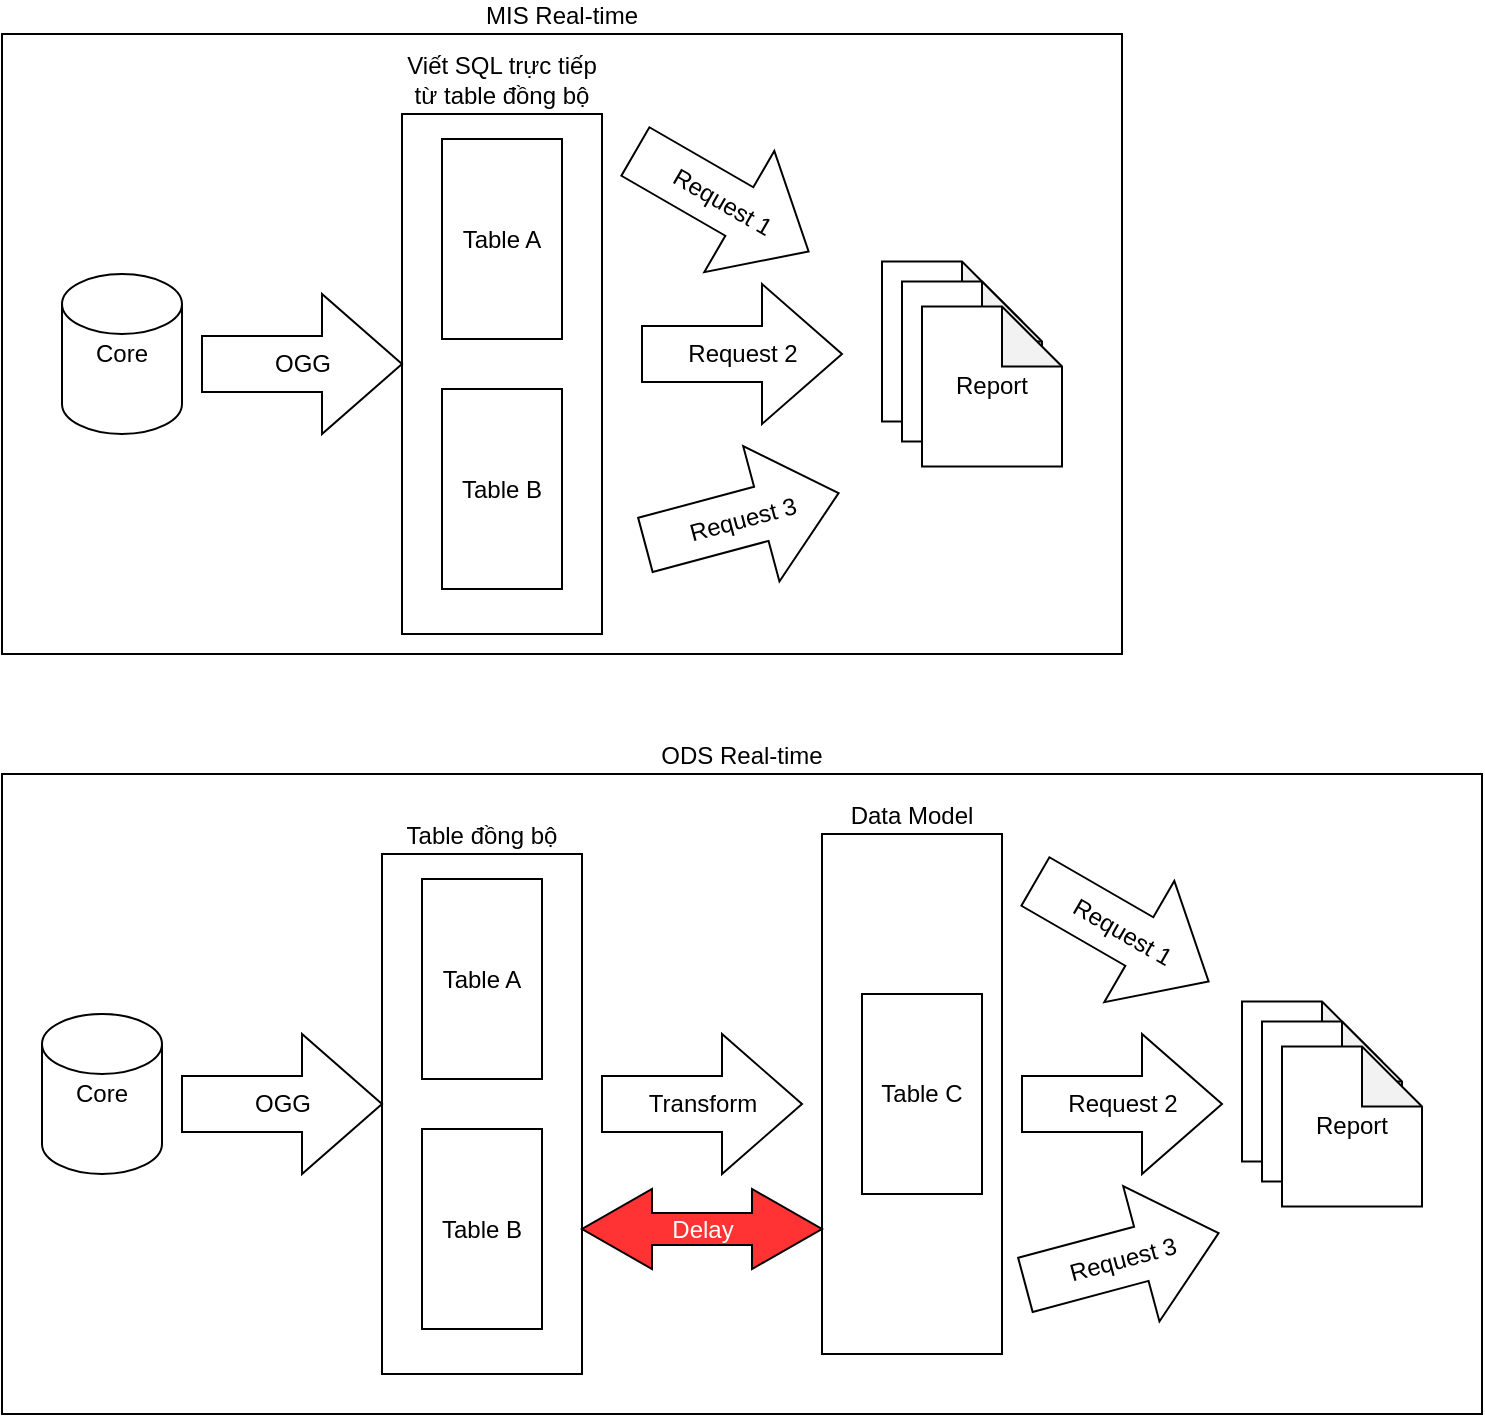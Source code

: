 <mxfile version="13.6.5" type="github">
  <diagram id="92LHDnlhog-rTB5X18ZB" name="Page-1">
    <mxGraphModel dx="1186" dy="545" grid="1" gridSize="10" guides="1" tooltips="1" connect="1" arrows="1" fold="1" page="1" pageScale="1" pageWidth="1100" pageHeight="850" math="0" shadow="0">
      <root>
        <mxCell id="0" />
        <mxCell id="1" parent="0" />
        <mxCell id="ZqXkNeLnrpwS1GuoVyIx-14" value="MIS Real-time" style="rounded=0;whiteSpace=wrap;html=1;labelPosition=center;verticalLabelPosition=top;align=center;verticalAlign=bottom;" vertex="1" parent="1">
          <mxGeometry x="20" y="40" width="560" height="310" as="geometry" />
        </mxCell>
        <mxCell id="ZqXkNeLnrpwS1GuoVyIx-12" value="Viết SQL trực tiếp từ table đồng bộ" style="rounded=0;whiteSpace=wrap;html=1;labelPosition=center;verticalLabelPosition=top;align=center;verticalAlign=bottom;" vertex="1" parent="1">
          <mxGeometry x="220" y="80" width="100" height="260" as="geometry" />
        </mxCell>
        <mxCell id="ZqXkNeLnrpwS1GuoVyIx-1" value="Core" style="shape=cylinder2;whiteSpace=wrap;html=1;boundedLbl=1;backgroundOutline=1;size=15;" vertex="1" parent="1">
          <mxGeometry x="50" y="160" width="60" height="80" as="geometry" />
        </mxCell>
        <mxCell id="ZqXkNeLnrpwS1GuoVyIx-5" value="OGG" style="html=1;shadow=0;dashed=0;align=center;verticalAlign=middle;shape=mxgraph.arrows2.arrow;dy=0.6;dx=40;notch=0;" vertex="1" parent="1">
          <mxGeometry x="120" y="170" width="100" height="70" as="geometry" />
        </mxCell>
        <mxCell id="ZqXkNeLnrpwS1GuoVyIx-9" value="Table A" style="rounded=0;whiteSpace=wrap;html=1;" vertex="1" parent="1">
          <mxGeometry x="240" y="92.5" width="60" height="100" as="geometry" />
        </mxCell>
        <mxCell id="ZqXkNeLnrpwS1GuoVyIx-11" value="Table B" style="rounded=0;whiteSpace=wrap;html=1;" vertex="1" parent="1">
          <mxGeometry x="240" y="217.5" width="60" height="100" as="geometry" />
        </mxCell>
        <mxCell id="ZqXkNeLnrpwS1GuoVyIx-13" value="Request 1" style="html=1;shadow=0;dashed=0;align=center;verticalAlign=middle;shape=mxgraph.arrows2.arrow;dy=0.6;dx=40;notch=0;rotation=30;" vertex="1" parent="1">
          <mxGeometry x="330" y="88.75" width="100" height="70" as="geometry" />
        </mxCell>
        <mxCell id="ZqXkNeLnrpwS1GuoVyIx-15" value="ODS Real-time" style="rounded=0;whiteSpace=wrap;html=1;labelPosition=center;verticalLabelPosition=top;align=center;verticalAlign=bottom;" vertex="1" parent="1">
          <mxGeometry x="20" y="410" width="740" height="320" as="geometry" />
        </mxCell>
        <mxCell id="ZqXkNeLnrpwS1GuoVyIx-16" value="Table đồng bộ" style="rounded=0;whiteSpace=wrap;html=1;labelPosition=center;verticalLabelPosition=top;align=center;verticalAlign=bottom;" vertex="1" parent="1">
          <mxGeometry x="210" y="450" width="100" height="260" as="geometry" />
        </mxCell>
        <mxCell id="ZqXkNeLnrpwS1GuoVyIx-17" value="Core" style="shape=cylinder2;whiteSpace=wrap;html=1;boundedLbl=1;backgroundOutline=1;size=15;" vertex="1" parent="1">
          <mxGeometry x="40" y="530" width="60" height="80" as="geometry" />
        </mxCell>
        <mxCell id="ZqXkNeLnrpwS1GuoVyIx-18" value="OGG" style="html=1;shadow=0;dashed=0;align=center;verticalAlign=middle;shape=mxgraph.arrows2.arrow;dy=0.6;dx=40;notch=0;" vertex="1" parent="1">
          <mxGeometry x="110" y="540" width="100" height="70" as="geometry" />
        </mxCell>
        <mxCell id="ZqXkNeLnrpwS1GuoVyIx-19" value="Table A" style="rounded=0;whiteSpace=wrap;html=1;" vertex="1" parent="1">
          <mxGeometry x="230" y="462.5" width="60" height="100" as="geometry" />
        </mxCell>
        <mxCell id="ZqXkNeLnrpwS1GuoVyIx-20" value="Report 1" style="shape=note;whiteSpace=wrap;html=1;backgroundOutline=1;darkOpacity=0.05;" vertex="1" parent="1">
          <mxGeometry x="640" y="523.75" width="70" height="80" as="geometry" />
        </mxCell>
        <mxCell id="ZqXkNeLnrpwS1GuoVyIx-21" value="Table B" style="rounded=0;whiteSpace=wrap;html=1;" vertex="1" parent="1">
          <mxGeometry x="230" y="587.5" width="60" height="100" as="geometry" />
        </mxCell>
        <mxCell id="ZqXkNeLnrpwS1GuoVyIx-22" value="Request 2" style="html=1;shadow=0;dashed=0;align=center;verticalAlign=middle;shape=mxgraph.arrows2.arrow;dy=0.6;dx=40;notch=0;" vertex="1" parent="1">
          <mxGeometry x="530" y="540" width="100" height="70" as="geometry" />
        </mxCell>
        <mxCell id="ZqXkNeLnrpwS1GuoVyIx-23" value="Data Model" style="rounded=0;whiteSpace=wrap;html=1;labelPosition=center;verticalLabelPosition=top;align=center;verticalAlign=bottom;" vertex="1" parent="1">
          <mxGeometry x="430" y="440" width="90" height="260" as="geometry" />
        </mxCell>
        <mxCell id="ZqXkNeLnrpwS1GuoVyIx-27" value="Transform" style="html=1;shadow=0;dashed=0;align=center;verticalAlign=middle;shape=mxgraph.arrows2.arrow;dy=0.6;dx=40;notch=0;" vertex="1" parent="1">
          <mxGeometry x="320" y="540" width="100" height="70" as="geometry" />
        </mxCell>
        <mxCell id="ZqXkNeLnrpwS1GuoVyIx-28" value="Table C" style="rounded=0;whiteSpace=wrap;html=1;" vertex="1" parent="1">
          <mxGeometry x="450" y="520" width="60" height="100" as="geometry" />
        </mxCell>
        <mxCell id="ZqXkNeLnrpwS1GuoVyIx-31" value="Report 2" style="shape=note;whiteSpace=wrap;html=1;backgroundOutline=1;darkOpacity=0.05;" vertex="1" parent="1">
          <mxGeometry x="650" y="533.75" width="70" height="80" as="geometry" />
        </mxCell>
        <mxCell id="ZqXkNeLnrpwS1GuoVyIx-32" value="&lt;div&gt;Report&lt;br&gt;&lt;/div&gt;" style="shape=note;whiteSpace=wrap;html=1;backgroundOutline=1;darkOpacity=0.05;labelPosition=center;verticalLabelPosition=middle;align=center;verticalAlign=middle;" vertex="1" parent="1">
          <mxGeometry x="660" y="546.25" width="70" height="80" as="geometry" />
        </mxCell>
        <mxCell id="ZqXkNeLnrpwS1GuoVyIx-33" value="Report 1" style="shape=note;whiteSpace=wrap;html=1;backgroundOutline=1;darkOpacity=0.05;" vertex="1" parent="1">
          <mxGeometry x="460" y="153.75" width="70" height="80" as="geometry" />
        </mxCell>
        <mxCell id="ZqXkNeLnrpwS1GuoVyIx-34" value="Report 2" style="shape=note;whiteSpace=wrap;html=1;backgroundOutline=1;darkOpacity=0.05;" vertex="1" parent="1">
          <mxGeometry x="470" y="163.75" width="70" height="80" as="geometry" />
        </mxCell>
        <mxCell id="ZqXkNeLnrpwS1GuoVyIx-35" value="&lt;div&gt;Report&lt;br&gt;&lt;/div&gt;" style="shape=note;whiteSpace=wrap;html=1;backgroundOutline=1;darkOpacity=0.05;labelPosition=center;verticalLabelPosition=middle;align=center;verticalAlign=middle;" vertex="1" parent="1">
          <mxGeometry x="480" y="176.25" width="70" height="80" as="geometry" />
        </mxCell>
        <mxCell id="ZqXkNeLnrpwS1GuoVyIx-36" value="Request 2" style="html=1;shadow=0;dashed=0;align=center;verticalAlign=middle;shape=mxgraph.arrows2.arrow;dy=0.6;dx=40;notch=0;" vertex="1" parent="1">
          <mxGeometry x="340" y="165" width="100" height="70" as="geometry" />
        </mxCell>
        <mxCell id="ZqXkNeLnrpwS1GuoVyIx-37" value="Request 3" style="html=1;shadow=0;dashed=0;align=center;verticalAlign=middle;shape=mxgraph.arrows2.arrow;dy=0.6;dx=40;notch=0;rotation=-15;" vertex="1" parent="1">
          <mxGeometry x="340" y="247.5" width="100" height="70" as="geometry" />
        </mxCell>
        <mxCell id="ZqXkNeLnrpwS1GuoVyIx-38" value="Request 1" style="html=1;shadow=0;dashed=0;align=center;verticalAlign=middle;shape=mxgraph.arrows2.arrow;dy=0.6;dx=40;notch=0;rotation=30;" vertex="1" parent="1">
          <mxGeometry x="530" y="453.75" width="100" height="70" as="geometry" />
        </mxCell>
        <mxCell id="ZqXkNeLnrpwS1GuoVyIx-39" value="Request 3" style="html=1;shadow=0;dashed=0;align=center;verticalAlign=middle;shape=mxgraph.arrows2.arrow;dy=0.6;dx=40;notch=0;rotation=-15;" vertex="1" parent="1">
          <mxGeometry x="530" y="617.5" width="100" height="70" as="geometry" />
        </mxCell>
        <mxCell id="ZqXkNeLnrpwS1GuoVyIx-43" value="Delay" style="html=1;shadow=0;dashed=0;align=center;verticalAlign=middle;shape=mxgraph.arrows2.twoWayArrow;dy=0.6;dx=35;fillColor=#FF3333;fontColor=#FFFFFF;" vertex="1" parent="1">
          <mxGeometry x="310" y="617.5" width="120" height="40" as="geometry" />
        </mxCell>
      </root>
    </mxGraphModel>
  </diagram>
</mxfile>
